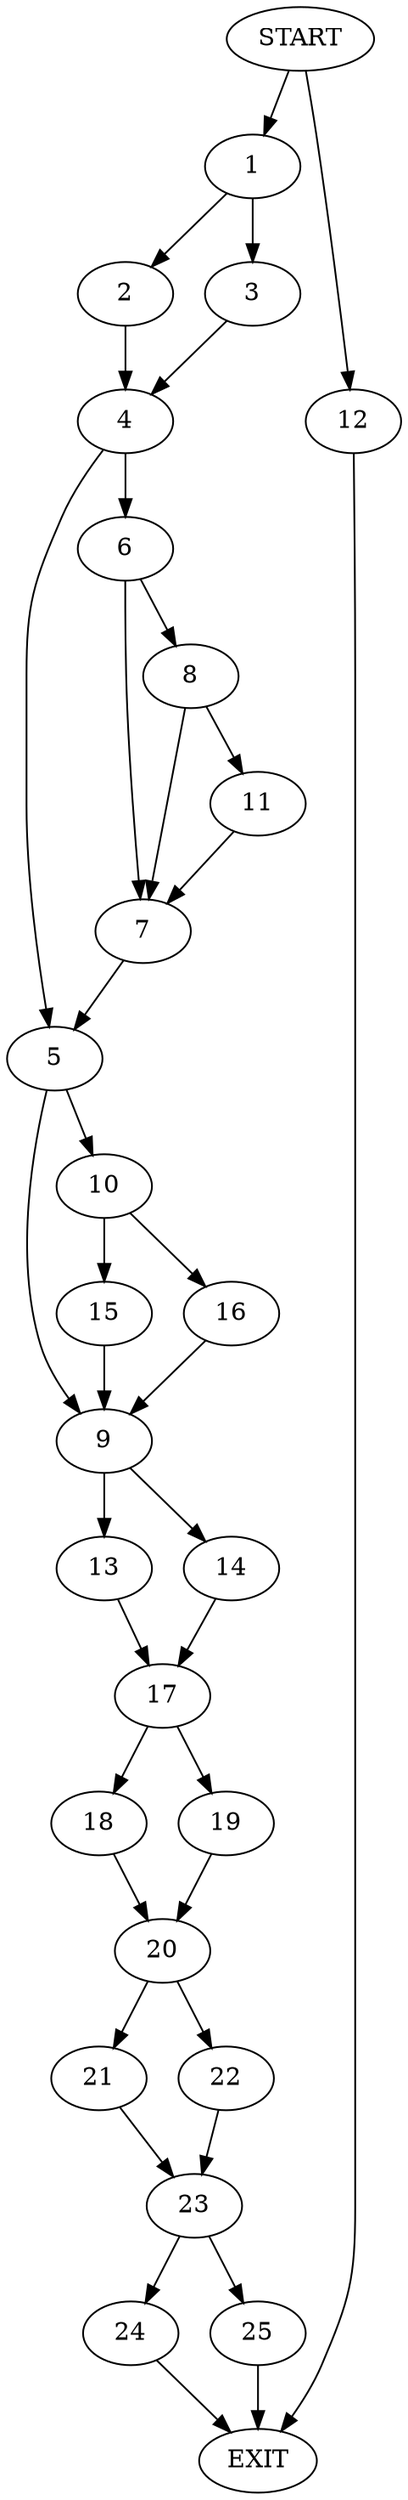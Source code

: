 digraph {
0 [label="START"]
26 [label="EXIT"]
0 -> 1
1 -> 2
1 -> 3
2 -> 4
3 -> 4
4 -> 5
4 -> 6
6 -> 7
6 -> 8
5 -> 9
5 -> 10
7 -> 5
8 -> 11
8 -> 7
11 -> 7
0 -> 12
12 -> 26
9 -> 13
9 -> 14
10 -> 15
10 -> 16
15 -> 9
16 -> 9
14 -> 17
13 -> 17
17 -> 18
17 -> 19
19 -> 20
18 -> 20
20 -> 21
20 -> 22
21 -> 23
22 -> 23
23 -> 24
23 -> 25
25 -> 26
24 -> 26
}
